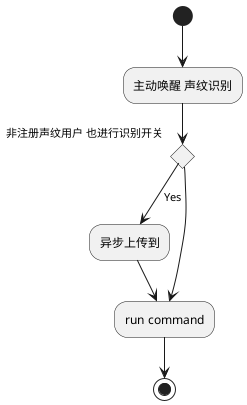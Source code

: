 @startuml
(*)  --> "主动唤醒 声纹识别"
If "非注册声纹用户 也进行识别开关" then
--> [Yes] "异步上传到"
--> "run command"
else
--> "run command"
Endif
-->(*)
@enduml